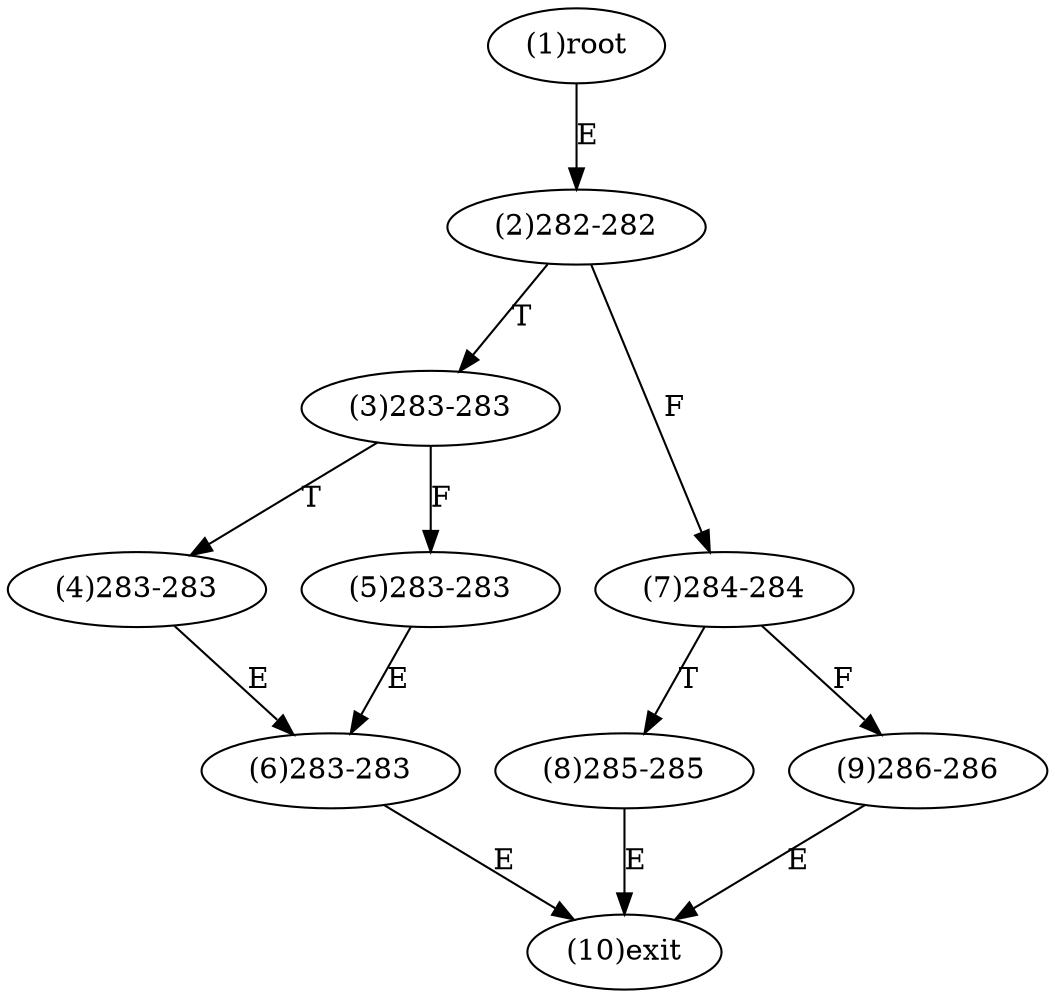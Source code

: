 digraph "" { 
1[ label="(1)root"];
2[ label="(2)282-282"];
3[ label="(3)283-283"];
4[ label="(4)283-283"];
5[ label="(5)283-283"];
6[ label="(6)283-283"];
7[ label="(7)284-284"];
8[ label="(8)285-285"];
9[ label="(9)286-286"];
10[ label="(10)exit"];
1->2[ label="E"];
2->7[ label="F"];
2->3[ label="T"];
3->5[ label="F"];
3->4[ label="T"];
4->6[ label="E"];
5->6[ label="E"];
6->10[ label="E"];
7->9[ label="F"];
7->8[ label="T"];
8->10[ label="E"];
9->10[ label="E"];
}